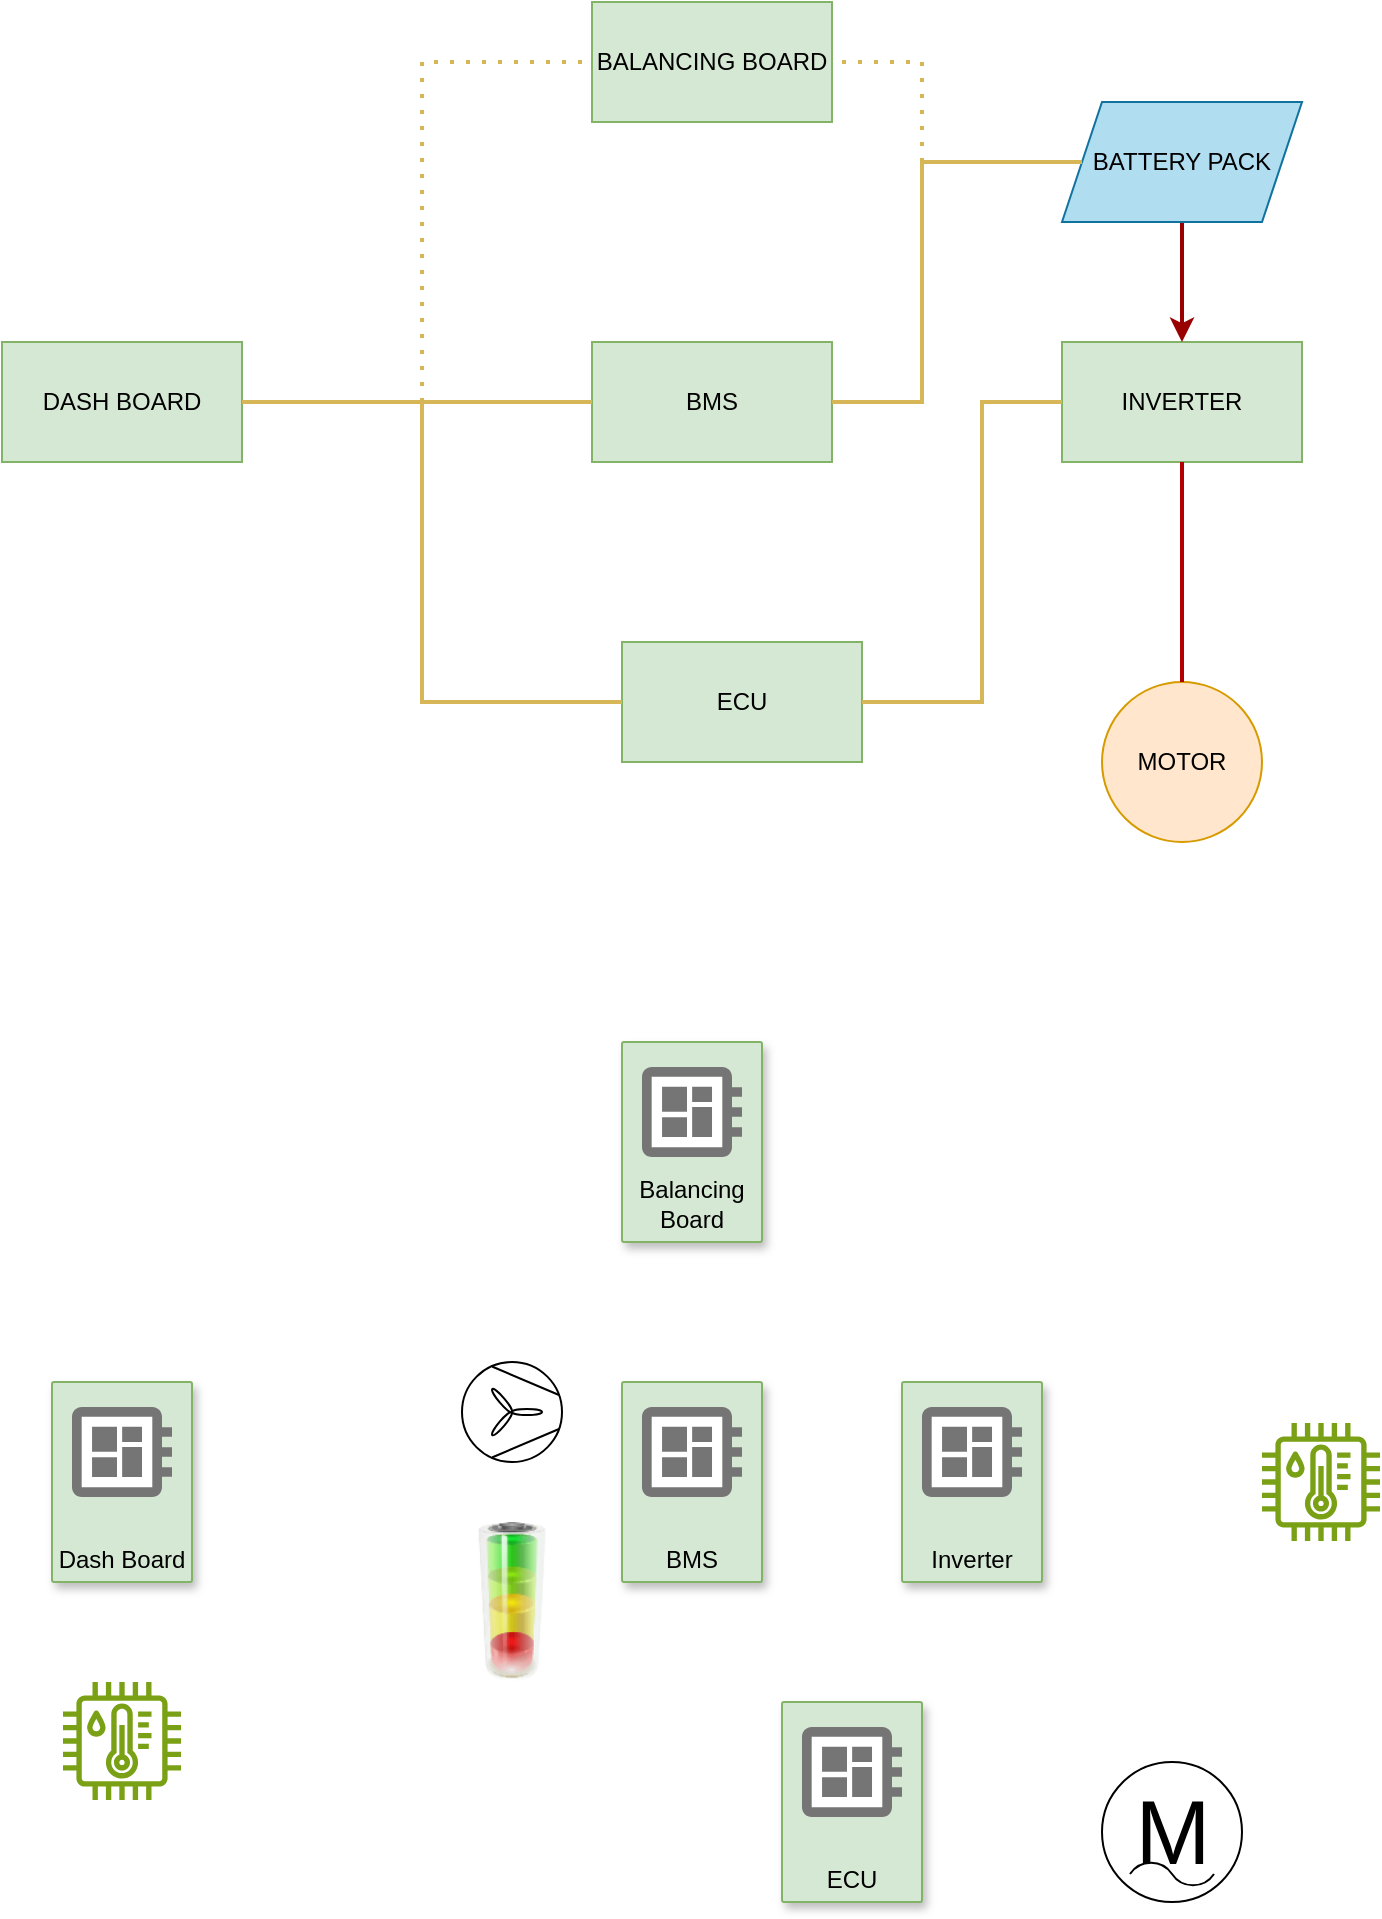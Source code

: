 <mxfile version="22.1.16" type="github">
  <diagram name="Page-1" id="ixCgtZ2oRhUL-easutmG">
    <mxGraphModel dx="1235" dy="681" grid="1" gridSize="10" guides="1" tooltips="1" connect="1" arrows="1" fold="1" page="1" pageScale="1" pageWidth="850" pageHeight="1100" math="0" shadow="0">
      <root>
        <mxCell id="0" />
        <mxCell id="1" parent="0" />
        <mxCell id="4-KBnMw567zmz6jlA6m6-1" value="ECU" style="rounded=0;whiteSpace=wrap;html=1;fillColor=#d5e8d4;strokeColor=#82b366;" vertex="1" parent="1">
          <mxGeometry x="380" y="390" width="120" height="60" as="geometry" />
        </mxCell>
        <mxCell id="4-KBnMw567zmz6jlA6m6-2" value="BALANCING BOARD" style="whiteSpace=wrap;html=1;fillColor=#d5e8d4;strokeColor=#82b366;" vertex="1" parent="1">
          <mxGeometry x="365" y="70" width="120" height="60" as="geometry" />
        </mxCell>
        <mxCell id="4-KBnMw567zmz6jlA6m6-3" value="DASH BOARD" style="whiteSpace=wrap;html=1;fillColor=#d5e8d4;strokeColor=#82b366;" vertex="1" parent="1">
          <mxGeometry x="70" y="240" width="120" height="60" as="geometry" />
        </mxCell>
        <mxCell id="4-KBnMw567zmz6jlA6m6-4" value="BMS" style="whiteSpace=wrap;html=1;fillColor=#d5e8d4;strokeColor=#82b366;" vertex="1" parent="1">
          <mxGeometry x="365" y="240" width="120" height="60" as="geometry" />
        </mxCell>
        <mxCell id="4-KBnMw567zmz6jlA6m6-8" value="" style="image;html=1;image=img/lib/clip_art/general/Battery_allstates_128x128.png" vertex="1" parent="1">
          <mxGeometry x="285" y="830" width="80" height="80" as="geometry" />
        </mxCell>
        <mxCell id="4-KBnMw567zmz6jlA6m6-9" value="Dash Board" style="strokeColor=#82b366;shadow=1;strokeWidth=1;rounded=1;absoluteArcSize=1;arcSize=2;labelPosition=center;verticalLabelPosition=middle;align=center;verticalAlign=bottom;spacingLeft=0;fontSize=12;whiteSpace=wrap;spacingBottom=2;html=1;fillColor=#d5e8d4;" vertex="1" parent="1">
          <mxGeometry x="95" y="760" width="70" height="100" as="geometry" />
        </mxCell>
        <mxCell id="4-KBnMw567zmz6jlA6m6-10" value="" style="sketch=0;dashed=0;connectable=0;html=1;fillColor=#757575;strokeColor=none;shape=mxgraph.gcp2.circuit_board;part=1;" vertex="1" parent="4-KBnMw567zmz6jlA6m6-9">
          <mxGeometry x="0.5" width="50" height="45" relative="1" as="geometry">
            <mxPoint x="-25" y="12.5" as="offset" />
          </mxGeometry>
        </mxCell>
        <mxCell id="4-KBnMw567zmz6jlA6m6-13" value="Balancing Board" style="strokeColor=#82b366;shadow=1;strokeWidth=1;rounded=1;absoluteArcSize=1;arcSize=2;labelPosition=center;verticalLabelPosition=middle;align=center;verticalAlign=bottom;spacingLeft=0;fontSize=12;whiteSpace=wrap;spacingBottom=2;html=1;fillColor=#d5e8d4;" vertex="1" parent="1">
          <mxGeometry x="380" y="590" width="70" height="100" as="geometry" />
        </mxCell>
        <mxCell id="4-KBnMw567zmz6jlA6m6-14" value="" style="sketch=0;dashed=0;connectable=0;html=1;fillColor=#757575;strokeColor=none;shape=mxgraph.gcp2.circuit_board;part=1;" vertex="1" parent="4-KBnMw567zmz6jlA6m6-13">
          <mxGeometry x="0.5" width="50" height="45" relative="1" as="geometry">
            <mxPoint x="-25" y="12.5" as="offset" />
          </mxGeometry>
        </mxCell>
        <mxCell id="4-KBnMw567zmz6jlA6m6-15" value="ECU" style="strokeColor=#82b366;shadow=1;strokeWidth=1;rounded=1;absoluteArcSize=1;arcSize=2;labelPosition=center;verticalLabelPosition=middle;align=center;verticalAlign=bottom;spacingLeft=0;fontSize=12;whiteSpace=wrap;spacingBottom=2;html=1;fillColor=#d5e8d4;" vertex="1" parent="1">
          <mxGeometry x="460" y="920" width="70" height="100" as="geometry" />
        </mxCell>
        <mxCell id="4-KBnMw567zmz6jlA6m6-16" value="" style="sketch=0;dashed=0;connectable=0;html=1;fillColor=#757575;strokeColor=none;shape=mxgraph.gcp2.circuit_board;part=1;" vertex="1" parent="4-KBnMw567zmz6jlA6m6-15">
          <mxGeometry x="0.5" width="50" height="45" relative="1" as="geometry">
            <mxPoint x="-25" y="12.5" as="offset" />
          </mxGeometry>
        </mxCell>
        <mxCell id="4-KBnMw567zmz6jlA6m6-17" value="BMS" style="strokeColor=#82b366;shadow=1;strokeWidth=1;rounded=1;absoluteArcSize=1;arcSize=2;labelPosition=center;verticalLabelPosition=middle;align=center;verticalAlign=bottom;spacingLeft=0;fontSize=12;whiteSpace=wrap;spacingBottom=2;html=1;fillColor=#d5e8d4;" vertex="1" parent="1">
          <mxGeometry x="380" y="760" width="70" height="100" as="geometry" />
        </mxCell>
        <mxCell id="4-KBnMw567zmz6jlA6m6-18" value="" style="sketch=0;dashed=0;connectable=0;html=1;fillColor=#757575;strokeColor=none;shape=mxgraph.gcp2.circuit_board;part=1;" vertex="1" parent="4-KBnMw567zmz6jlA6m6-17">
          <mxGeometry x="0.5" width="50" height="45" relative="1" as="geometry">
            <mxPoint x="-25" y="12.5" as="offset" />
          </mxGeometry>
        </mxCell>
        <mxCell id="4-KBnMw567zmz6jlA6m6-19" value="" style="verticalLabelPosition=bottom;outlineConnect=0;align=center;dashed=0;html=1;verticalAlign=top;shape=mxgraph.pid2misc.fan;fanType=common" vertex="1" parent="1">
          <mxGeometry x="300" y="750" width="50" height="50" as="geometry" />
        </mxCell>
        <mxCell id="4-KBnMw567zmz6jlA6m6-20" value="Inverter" style="strokeColor=#82b366;shadow=1;strokeWidth=1;rounded=1;absoluteArcSize=1;arcSize=2;labelPosition=center;verticalLabelPosition=middle;align=center;verticalAlign=bottom;spacingLeft=0;fontSize=12;whiteSpace=wrap;spacingBottom=2;html=1;fillColor=#d5e8d4;" vertex="1" parent="1">
          <mxGeometry x="520" y="760" width="70" height="100" as="geometry" />
        </mxCell>
        <mxCell id="4-KBnMw567zmz6jlA6m6-21" value="" style="sketch=0;dashed=0;connectable=0;html=1;fillColor=#757575;strokeColor=none;shape=mxgraph.gcp2.circuit_board;part=1;" vertex="1" parent="4-KBnMw567zmz6jlA6m6-20">
          <mxGeometry x="0.5" width="50" height="45" relative="1" as="geometry">
            <mxPoint x="-25" y="12.5" as="offset" />
          </mxGeometry>
        </mxCell>
        <mxCell id="4-KBnMw567zmz6jlA6m6-22" value="INVERTER" style="whiteSpace=wrap;html=1;fillColor=#d5e8d4;strokeColor=#82b366;" vertex="1" parent="1">
          <mxGeometry x="600" y="240" width="120" height="60" as="geometry" />
        </mxCell>
        <mxCell id="4-KBnMw567zmz6jlA6m6-23" value="M" style="dashed=0;outlineConnect=0;align=center;html=1;shape=mxgraph.pid.engines.electric_motor_(ac);fontSize=45;" vertex="1" parent="1">
          <mxGeometry x="620" y="950" width="70" height="70" as="geometry" />
        </mxCell>
        <mxCell id="4-KBnMw567zmz6jlA6m6-24" value="" style="sketch=0;outlineConnect=0;fontColor=#232F3E;gradientColor=none;fillColor=#7AA116;strokeColor=none;dashed=0;verticalLabelPosition=bottom;verticalAlign=top;align=center;html=1;fontSize=12;fontStyle=0;aspect=fixed;pointerEvents=1;shape=mxgraph.aws4.iot_thing_temperature_humidity_sensor;" vertex="1" parent="1">
          <mxGeometry x="100.5" y="910" width="59" height="59" as="geometry" />
        </mxCell>
        <mxCell id="4-KBnMw567zmz6jlA6m6-26" value="" style="sketch=0;outlineConnect=0;fontColor=#232F3E;gradientColor=none;fillColor=#7AA116;strokeColor=none;dashed=0;verticalLabelPosition=bottom;verticalAlign=top;align=center;html=1;fontSize=12;fontStyle=0;aspect=fixed;pointerEvents=1;shape=mxgraph.aws4.iot_thing_temperature_humidity_sensor;" vertex="1" parent="1">
          <mxGeometry x="700" y="780.5" width="59" height="59" as="geometry" />
        </mxCell>
        <mxCell id="4-KBnMw567zmz6jlA6m6-27" value="" style="endArrow=none;html=1;rounded=0;entryX=0;entryY=0.5;entryDx=0;entryDy=0;fillColor=#fff2cc;strokeColor=#d6b656;strokeWidth=2;" edge="1" parent="1" target="4-KBnMw567zmz6jlA6m6-4">
          <mxGeometry width="50" height="50" relative="1" as="geometry">
            <mxPoint x="280" y="270" as="sourcePoint" />
            <mxPoint x="350" y="370" as="targetPoint" />
            <Array as="points" />
          </mxGeometry>
        </mxCell>
        <mxCell id="4-KBnMw567zmz6jlA6m6-28" value="" style="endArrow=none;html=1;rounded=0;entryX=0;entryY=0.5;entryDx=0;entryDy=0;exitX=1;exitY=0.5;exitDx=0;exitDy=0;fillColor=#fff2cc;strokeColor=#d6b656;strokeWidth=2;" edge="1" parent="1" source="4-KBnMw567zmz6jlA6m6-3" target="4-KBnMw567zmz6jlA6m6-1">
          <mxGeometry width="50" height="50" relative="1" as="geometry">
            <mxPoint x="270" y="340" as="sourcePoint" />
            <mxPoint x="320" y="290" as="targetPoint" />
            <Array as="points">
              <mxPoint x="280" y="270" />
              <mxPoint x="280" y="400" />
              <mxPoint x="280" y="420" />
            </Array>
          </mxGeometry>
        </mxCell>
        <mxCell id="4-KBnMw567zmz6jlA6m6-29" value="" style="endArrow=none;html=1;rounded=0;exitX=1;exitY=0.5;exitDx=0;exitDy=0;entryX=0;entryY=0.5;entryDx=0;entryDy=0;fillColor=#fff2cc;strokeColor=#d6b656;curved=0;strokeWidth=2;" edge="1" parent="1" source="4-KBnMw567zmz6jlA6m6-1" target="4-KBnMw567zmz6jlA6m6-22">
          <mxGeometry width="50" height="50" relative="1" as="geometry">
            <mxPoint x="560" y="460" as="sourcePoint" />
            <mxPoint x="610" y="410" as="targetPoint" />
            <Array as="points">
              <mxPoint x="560" y="420" />
              <mxPoint x="560" y="270" />
            </Array>
          </mxGeometry>
        </mxCell>
        <mxCell id="4-KBnMw567zmz6jlA6m6-30" value="" style="endArrow=none;dashed=1;html=1;dashPattern=1 3;strokeWidth=2;rounded=0;entryX=0;entryY=0.5;entryDx=0;entryDy=0;fillColor=#fff2cc;strokeColor=#d6b656;" edge="1" parent="1" target="4-KBnMw567zmz6jlA6m6-2">
          <mxGeometry width="50" height="50" relative="1" as="geometry">
            <mxPoint x="280" y="270" as="sourcePoint" />
            <mxPoint x="490" y="170" as="targetPoint" />
            <Array as="points">
              <mxPoint x="280" y="200" />
              <mxPoint x="280" y="100" />
            </Array>
          </mxGeometry>
        </mxCell>
        <mxCell id="4-KBnMw567zmz6jlA6m6-31" value="MOTOR" style="ellipse;whiteSpace=wrap;html=1;aspect=fixed;fillColor=#ffe6cc;strokeColor=#d79b00;" vertex="1" parent="1">
          <mxGeometry x="620" y="410" width="80" height="80" as="geometry" />
        </mxCell>
        <mxCell id="4-KBnMw567zmz6jlA6m6-32" value="" style="endArrow=none;html=1;rounded=0;entryX=0.5;entryY=1;entryDx=0;entryDy=0;exitX=0.5;exitY=0;exitDx=0;exitDy=0;fillColor=#e51400;strokeColor=#B20000;strokeWidth=2;" edge="1" parent="1" source="4-KBnMw567zmz6jlA6m6-31" target="4-KBnMw567zmz6jlA6m6-22">
          <mxGeometry width="50" height="50" relative="1" as="geometry">
            <mxPoint x="620" y="370" as="sourcePoint" />
            <mxPoint x="670" y="320" as="targetPoint" />
          </mxGeometry>
        </mxCell>
        <mxCell id="4-KBnMw567zmz6jlA6m6-37" style="edgeStyle=orthogonalEdgeStyle;rounded=0;orthogonalLoop=1;jettySize=auto;html=1;exitX=0.5;exitY=1;exitDx=0;exitDy=0;entryX=0.5;entryY=0;entryDx=0;entryDy=0;strokeWidth=2;strokeColor=#990000;" edge="1" parent="1" source="4-KBnMw567zmz6jlA6m6-34" target="4-KBnMw567zmz6jlA6m6-22">
          <mxGeometry relative="1" as="geometry" />
        </mxCell>
        <mxCell id="4-KBnMw567zmz6jlA6m6-34" value="BATTERY PACK" style="shape=parallelogram;perimeter=parallelogramPerimeter;whiteSpace=wrap;html=1;fixedSize=1;fillColor=#b1ddf0;strokeColor=#10739e;" vertex="1" parent="1">
          <mxGeometry x="600" y="120" width="120" height="60" as="geometry" />
        </mxCell>
        <mxCell id="4-KBnMw567zmz6jlA6m6-38" value="" style="endArrow=none;html=1;rounded=0;exitX=1;exitY=0.5;exitDx=0;exitDy=0;entryX=0;entryY=0.5;entryDx=0;entryDy=0;strokeWidth=2;fillColor=#fff2cc;strokeColor=#d6b656;" edge="1" parent="1" source="4-KBnMw567zmz6jlA6m6-4" target="4-KBnMw567zmz6jlA6m6-34">
          <mxGeometry width="50" height="50" relative="1" as="geometry">
            <mxPoint x="490" y="240" as="sourcePoint" />
            <mxPoint x="540" y="190" as="targetPoint" />
            <Array as="points">
              <mxPoint x="530" y="270" />
              <mxPoint x="530" y="150" />
            </Array>
          </mxGeometry>
        </mxCell>
        <mxCell id="4-KBnMw567zmz6jlA6m6-39" value="" style="endArrow=none;dashed=1;html=1;dashPattern=1 3;strokeWidth=2;rounded=0;entryX=1;entryY=0.5;entryDx=0;entryDy=0;fillColor=#fff2cc;strokeColor=#d6b656;" edge="1" parent="1" target="4-KBnMw567zmz6jlA6m6-2">
          <mxGeometry width="50" height="50" relative="1" as="geometry">
            <mxPoint x="530" y="150" as="sourcePoint" />
            <mxPoint x="450" y="190" as="targetPoint" />
            <Array as="points">
              <mxPoint x="530" y="100" />
            </Array>
          </mxGeometry>
        </mxCell>
      </root>
    </mxGraphModel>
  </diagram>
</mxfile>
